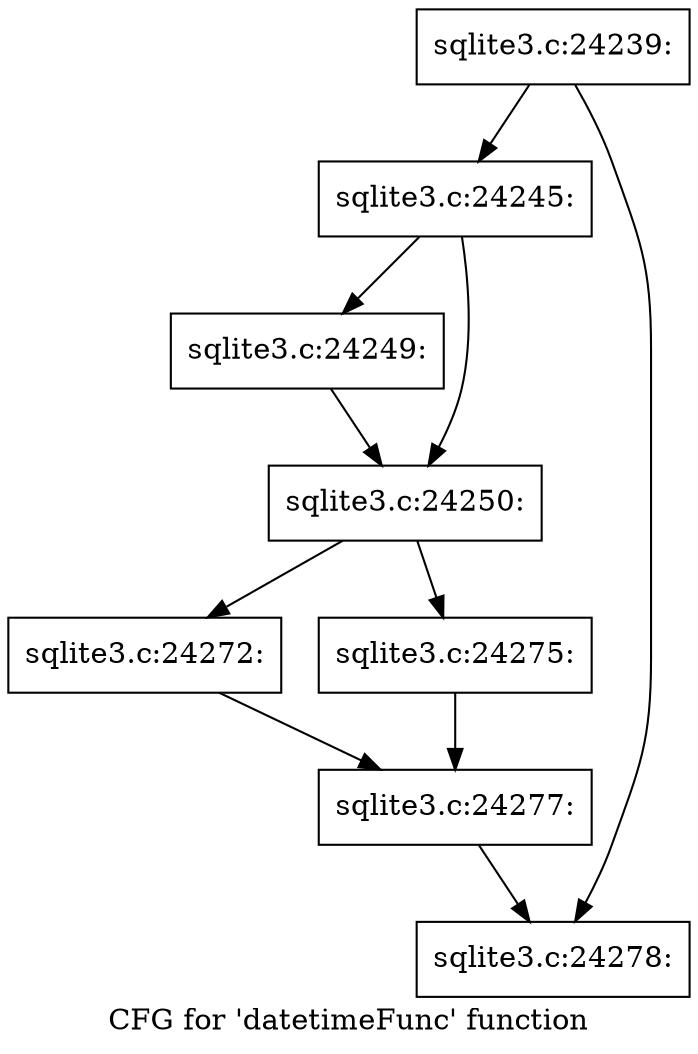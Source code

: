 digraph "CFG for 'datetimeFunc' function" {
	label="CFG for 'datetimeFunc' function";

	Node0x55c0fa7a3ac0 [shape=record,label="{sqlite3.c:24239:}"];
	Node0x55c0fa7a3ac0 -> Node0x55c0fa7a9320;
	Node0x55c0fa7a3ac0 -> Node0x55c0fa7a9370;
	Node0x55c0fa7a9320 [shape=record,label="{sqlite3.c:24245:}"];
	Node0x55c0fa7a9320 -> Node0x55c0fa7aa550;
	Node0x55c0fa7a9320 -> Node0x55c0fa7aa5a0;
	Node0x55c0fa7aa550 [shape=record,label="{sqlite3.c:24249:}"];
	Node0x55c0fa7aa550 -> Node0x55c0fa7aa5a0;
	Node0x55c0fa7aa5a0 [shape=record,label="{sqlite3.c:24250:}"];
	Node0x55c0fa7aa5a0 -> Node0x55c0fa7b1040;
	Node0x55c0fa7aa5a0 -> Node0x55c0fa7b10e0;
	Node0x55c0fa7b1040 [shape=record,label="{sqlite3.c:24272:}"];
	Node0x55c0fa7b1040 -> Node0x55c0fa7b1090;
	Node0x55c0fa7b10e0 [shape=record,label="{sqlite3.c:24275:}"];
	Node0x55c0fa7b10e0 -> Node0x55c0fa7b1090;
	Node0x55c0fa7b1090 [shape=record,label="{sqlite3.c:24277:}"];
	Node0x55c0fa7b1090 -> Node0x55c0fa7a9370;
	Node0x55c0fa7a9370 [shape=record,label="{sqlite3.c:24278:}"];
}
